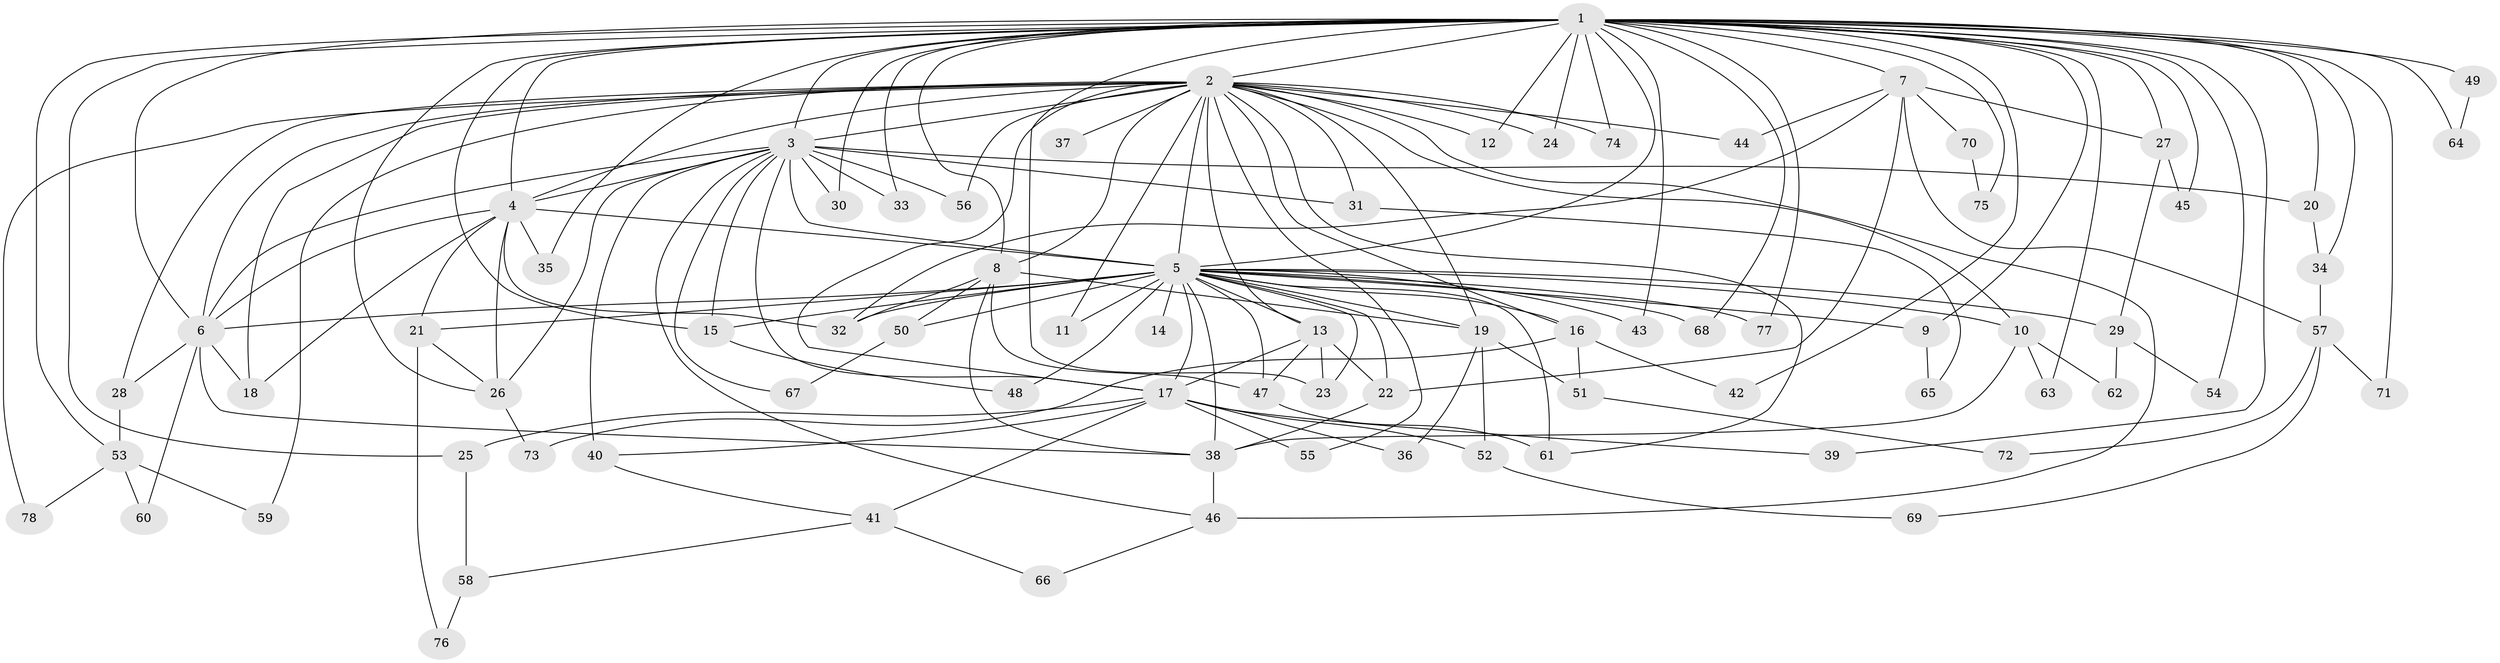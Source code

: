 // original degree distribution, {22: 0.007751937984496124, 38: 0.007751937984496124, 23: 0.007751937984496124, 17: 0.015503875968992248, 18: 0.007751937984496124, 16: 0.007751937984496124, 20: 0.007751937984496124, 15: 0.007751937984496124, 35: 0.007751937984496124, 9: 0.007751937984496124, 7: 0.015503875968992248, 8: 0.015503875968992248, 3: 0.26356589147286824, 6: 0.015503875968992248, 2: 0.4806201550387597, 4: 0.09302325581395349, 5: 0.031007751937984496}
// Generated by graph-tools (version 1.1) at 2025/49/03/04/25 22:49:22]
// undirected, 78 vertices, 171 edges
graph export_dot {
  node [color=gray90,style=filled];
  1;
  2;
  3;
  4;
  5;
  6;
  7;
  8;
  9;
  10;
  11;
  12;
  13;
  14;
  15;
  16;
  17;
  18;
  19;
  20;
  21;
  22;
  23;
  24;
  25;
  26;
  27;
  28;
  29;
  30;
  31;
  32;
  33;
  34;
  35;
  36;
  37;
  38;
  39;
  40;
  41;
  42;
  43;
  44;
  45;
  46;
  47;
  48;
  49;
  50;
  51;
  52;
  53;
  54;
  55;
  56;
  57;
  58;
  59;
  60;
  61;
  62;
  63;
  64;
  65;
  66;
  67;
  68;
  69;
  70;
  71;
  72;
  73;
  74;
  75;
  76;
  77;
  78;
  1 -- 2 [weight=5.0];
  1 -- 3 [weight=4.0];
  1 -- 4 [weight=3.0];
  1 -- 5 [weight=8.0];
  1 -- 6 [weight=2.0];
  1 -- 7 [weight=1.0];
  1 -- 8 [weight=1.0];
  1 -- 9 [weight=1.0];
  1 -- 12 [weight=1.0];
  1 -- 15 [weight=2.0];
  1 -- 20 [weight=1.0];
  1 -- 23 [weight=1.0];
  1 -- 24 [weight=1.0];
  1 -- 25 [weight=1.0];
  1 -- 26 [weight=1.0];
  1 -- 27 [weight=1.0];
  1 -- 30 [weight=1.0];
  1 -- 33 [weight=1.0];
  1 -- 34 [weight=1.0];
  1 -- 35 [weight=1.0];
  1 -- 39 [weight=1.0];
  1 -- 42 [weight=1.0];
  1 -- 43 [weight=1.0];
  1 -- 45 [weight=1.0];
  1 -- 49 [weight=1.0];
  1 -- 53 [weight=1.0];
  1 -- 54 [weight=1.0];
  1 -- 63 [weight=1.0];
  1 -- 64 [weight=1.0];
  1 -- 68 [weight=1.0];
  1 -- 71 [weight=1.0];
  1 -- 74 [weight=1.0];
  1 -- 75 [weight=1.0];
  1 -- 77 [weight=1.0];
  2 -- 3 [weight=2.0];
  2 -- 4 [weight=2.0];
  2 -- 5 [weight=4.0];
  2 -- 6 [weight=2.0];
  2 -- 8 [weight=1.0];
  2 -- 10 [weight=1.0];
  2 -- 11 [weight=1.0];
  2 -- 12 [weight=1.0];
  2 -- 13 [weight=3.0];
  2 -- 16 [weight=1.0];
  2 -- 17 [weight=1.0];
  2 -- 18 [weight=1.0];
  2 -- 19 [weight=1.0];
  2 -- 24 [weight=1.0];
  2 -- 28 [weight=1.0];
  2 -- 31 [weight=1.0];
  2 -- 37 [weight=1.0];
  2 -- 44 [weight=1.0];
  2 -- 46 [weight=2.0];
  2 -- 55 [weight=1.0];
  2 -- 56 [weight=1.0];
  2 -- 59 [weight=1.0];
  2 -- 61 [weight=1.0];
  2 -- 74 [weight=1.0];
  2 -- 78 [weight=1.0];
  3 -- 4 [weight=2.0];
  3 -- 5 [weight=16.0];
  3 -- 6 [weight=2.0];
  3 -- 15 [weight=1.0];
  3 -- 17 [weight=1.0];
  3 -- 20 [weight=1.0];
  3 -- 26 [weight=2.0];
  3 -- 30 [weight=1.0];
  3 -- 31 [weight=1.0];
  3 -- 33 [weight=1.0];
  3 -- 40 [weight=1.0];
  3 -- 46 [weight=1.0];
  3 -- 56 [weight=2.0];
  3 -- 67 [weight=1.0];
  4 -- 5 [weight=5.0];
  4 -- 6 [weight=1.0];
  4 -- 18 [weight=1.0];
  4 -- 21 [weight=1.0];
  4 -- 26 [weight=1.0];
  4 -- 32 [weight=1.0];
  4 -- 35 [weight=1.0];
  5 -- 6 [weight=3.0];
  5 -- 9 [weight=1.0];
  5 -- 10 [weight=2.0];
  5 -- 11 [weight=2.0];
  5 -- 13 [weight=12.0];
  5 -- 14 [weight=1.0];
  5 -- 15 [weight=1.0];
  5 -- 16 [weight=1.0];
  5 -- 17 [weight=2.0];
  5 -- 19 [weight=2.0];
  5 -- 21 [weight=1.0];
  5 -- 22 [weight=1.0];
  5 -- 23 [weight=1.0];
  5 -- 29 [weight=1.0];
  5 -- 32 [weight=1.0];
  5 -- 38 [weight=1.0];
  5 -- 43 [weight=1.0];
  5 -- 47 [weight=2.0];
  5 -- 48 [weight=1.0];
  5 -- 50 [weight=1.0];
  5 -- 61 [weight=1.0];
  5 -- 68 [weight=1.0];
  5 -- 77 [weight=1.0];
  6 -- 18 [weight=2.0];
  6 -- 28 [weight=1.0];
  6 -- 38 [weight=1.0];
  6 -- 60 [weight=1.0];
  7 -- 22 [weight=1.0];
  7 -- 27 [weight=1.0];
  7 -- 32 [weight=1.0];
  7 -- 44 [weight=1.0];
  7 -- 57 [weight=1.0];
  7 -- 70 [weight=1.0];
  8 -- 19 [weight=1.0];
  8 -- 32 [weight=1.0];
  8 -- 38 [weight=1.0];
  8 -- 47 [weight=1.0];
  8 -- 50 [weight=1.0];
  9 -- 65 [weight=1.0];
  10 -- 38 [weight=1.0];
  10 -- 62 [weight=1.0];
  10 -- 63 [weight=1.0];
  13 -- 17 [weight=1.0];
  13 -- 22 [weight=1.0];
  13 -- 23 [weight=1.0];
  13 -- 47 [weight=1.0];
  15 -- 48 [weight=1.0];
  16 -- 42 [weight=1.0];
  16 -- 51 [weight=1.0];
  16 -- 73 [weight=1.0];
  17 -- 25 [weight=1.0];
  17 -- 36 [weight=1.0];
  17 -- 39 [weight=1.0];
  17 -- 40 [weight=1.0];
  17 -- 41 [weight=1.0];
  17 -- 52 [weight=1.0];
  17 -- 55 [weight=1.0];
  19 -- 36 [weight=1.0];
  19 -- 51 [weight=1.0];
  19 -- 52 [weight=1.0];
  20 -- 34 [weight=1.0];
  21 -- 26 [weight=1.0];
  21 -- 76 [weight=1.0];
  22 -- 38 [weight=1.0];
  25 -- 58 [weight=1.0];
  26 -- 73 [weight=1.0];
  27 -- 29 [weight=1.0];
  27 -- 45 [weight=1.0];
  28 -- 53 [weight=1.0];
  29 -- 54 [weight=1.0];
  29 -- 62 [weight=1.0];
  31 -- 65 [weight=1.0];
  34 -- 57 [weight=1.0];
  38 -- 46 [weight=1.0];
  40 -- 41 [weight=1.0];
  41 -- 58 [weight=1.0];
  41 -- 66 [weight=1.0];
  46 -- 66 [weight=1.0];
  47 -- 61 [weight=1.0];
  49 -- 64 [weight=1.0];
  50 -- 67 [weight=1.0];
  51 -- 72 [weight=1.0];
  52 -- 69 [weight=1.0];
  53 -- 59 [weight=1.0];
  53 -- 60 [weight=1.0];
  53 -- 78 [weight=1.0];
  57 -- 69 [weight=1.0];
  57 -- 71 [weight=1.0];
  57 -- 72 [weight=1.0];
  58 -- 76 [weight=1.0];
  70 -- 75 [weight=1.0];
}
